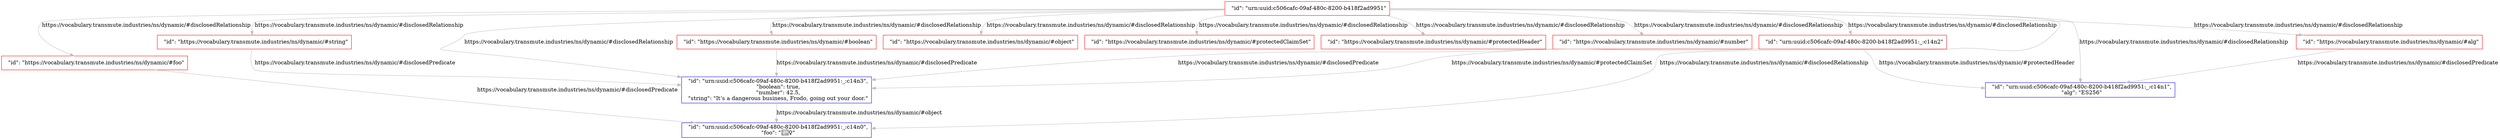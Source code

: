 digraph {
  subgraph "A" {
    "https://vocabulary.transmute.industries/ns/dynamic/#alg" [
      shape = "rectangle";
      color = "red";
      label = "  \"id\": \"https://vocabulary.transmute.industries/ns/dynamic/#alg\"";
    ];
    "https://vocabulary.transmute.industries/ns/dynamic/#boolean" [
      shape = "rectangle";
      color = "red";
      label = "  \"id\": \"https://vocabulary.transmute.industries/ns/dynamic/#boolean\"";
    ];
    "https://vocabulary.transmute.industries/ns/dynamic/#foo" [
      shape = "rectangle";
      color = "red";
      label = "  \"id\": \"https://vocabulary.transmute.industries/ns/dynamic/#foo\"";
    ];
    "https://vocabulary.transmute.industries/ns/dynamic/#number" [
      shape = "rectangle";
      color = "red";
      label = "  \"id\": \"https://vocabulary.transmute.industries/ns/dynamic/#number\"";
    ];
    "https://vocabulary.transmute.industries/ns/dynamic/#object" [
      shape = "rectangle";
      color = "red";
      label = "  \"id\": \"https://vocabulary.transmute.industries/ns/dynamic/#object\"";
    ];
    "https://vocabulary.transmute.industries/ns/dynamic/#protectedClaimSet" [
      shape = "rectangle";
      color = "red";
      label = "  \"id\": \"https://vocabulary.transmute.industries/ns/dynamic/#protectedClaimSet\"";
    ];
    "https://vocabulary.transmute.industries/ns/dynamic/#protectedHeader" [
      shape = "rectangle";
      color = "red";
      label = "  \"id\": \"https://vocabulary.transmute.industries/ns/dynamic/#protectedHeader\"";
    ];
    "https://vocabulary.transmute.industries/ns/dynamic/#string" [
      shape = "rectangle";
      color = "red";
      label = "  \"id\": \"https://vocabulary.transmute.industries/ns/dynamic/#string\"";
    ];
    "urn:uuid:c506cafc-09af-480c-8200-b418f2ad9951" [
      shape = "rectangle";
      color = "red";
      label = "  \"id\": \"urn:uuid:c506cafc-09af-480c-8200-b418f2ad9951\"";
    ];
    "urn:uuid:c506cafc-09af-480c-8200-b418f2ad9951:_:c14n0" [
      shape = "rectangle";
      color = "blue";
      label = "  \"id\": \"urn:uuid:c506cafc-09af-480c-8200-b418f2ad9951:_:c14n0\",\n  \"foo\": \"🙋‍♀️\"";
    ];
    "urn:uuid:c506cafc-09af-480c-8200-b418f2ad9951:_:c14n1" [
      shape = "rectangle";
      color = "blue";
      label = "  \"id\": \"urn:uuid:c506cafc-09af-480c-8200-b418f2ad9951:_:c14n1\",\n  \"alg\": \"ES256\"";
    ];
    "urn:uuid:c506cafc-09af-480c-8200-b418f2ad9951:_:c14n2" [
      shape = "rectangle";
      color = "red";
      label = "  \"id\": \"urn:uuid:c506cafc-09af-480c-8200-b418f2ad9951:_:c14n2\"";
    ];
    "urn:uuid:c506cafc-09af-480c-8200-b418f2ad9951:_:c14n3" [
      shape = "rectangle";
      color = "blue";
      label = "  \"id\": \"urn:uuid:c506cafc-09af-480c-8200-b418f2ad9951:_:c14n3\",\n  \"boolean\": true,\n  \"number\": 42.5,\n  \"string\": \"It’s a dangerous business, Frodo, going out your door.\"";
    ];
    "https://vocabulary.transmute.industries/ns/dynamic/#alg" -> "urn:uuid:c506cafc-09af-480c-8200-b418f2ad9951:_:c14n1" [
      label = "https://vocabulary.transmute.industries/ns/dynamic/#disclosedPredicate";
      color = "gray";
    ];
    "https://vocabulary.transmute.industries/ns/dynamic/#boolean" -> "urn:uuid:c506cafc-09af-480c-8200-b418f2ad9951:_:c14n3" [
      label = "https://vocabulary.transmute.industries/ns/dynamic/#disclosedPredicate";
      color = "gray";
    ];
    "https://vocabulary.transmute.industries/ns/dynamic/#foo" -> "urn:uuid:c506cafc-09af-480c-8200-b418f2ad9951:_:c14n0" [
      label = "https://vocabulary.transmute.industries/ns/dynamic/#disclosedPredicate";
      color = "gray";
    ];
    "https://vocabulary.transmute.industries/ns/dynamic/#number" -> "urn:uuid:c506cafc-09af-480c-8200-b418f2ad9951:_:c14n3" [
      label = "https://vocabulary.transmute.industries/ns/dynamic/#disclosedPredicate";
      color = "gray";
    ];
    "https://vocabulary.transmute.industries/ns/dynamic/#string" -> "urn:uuid:c506cafc-09af-480c-8200-b418f2ad9951:_:c14n3" [
      label = "https://vocabulary.transmute.industries/ns/dynamic/#disclosedPredicate";
      color = "gray";
    ];
    "urn:uuid:c506cafc-09af-480c-8200-b418f2ad9951" -> "urn:uuid:c506cafc-09af-480c-8200-b418f2ad9951:_:c14n0" [
      label = "https://vocabulary.transmute.industries/ns/dynamic/#disclosedRelationship";
      color = "gray";
    ];
    "urn:uuid:c506cafc-09af-480c-8200-b418f2ad9951" -> "https://vocabulary.transmute.industries/ns/dynamic/#foo" [
      label = "https://vocabulary.transmute.industries/ns/dynamic/#disclosedRelationship";
      color = "gray";
    ];
    "urn:uuid:c506cafc-09af-480c-8200-b418f2ad9951" -> "urn:uuid:c506cafc-09af-480c-8200-b418f2ad9951:_:c14n1" [
      label = "https://vocabulary.transmute.industries/ns/dynamic/#disclosedRelationship";
      color = "gray";
    ];
    "urn:uuid:c506cafc-09af-480c-8200-b418f2ad9951" -> "https://vocabulary.transmute.industries/ns/dynamic/#alg" [
      label = "https://vocabulary.transmute.industries/ns/dynamic/#disclosedRelationship";
      color = "gray";
    ];
    "urn:uuid:c506cafc-09af-480c-8200-b418f2ad9951" -> "urn:uuid:c506cafc-09af-480c-8200-b418f2ad9951:_:c14n2" [
      label = "https://vocabulary.transmute.industries/ns/dynamic/#disclosedRelationship";
      color = "gray";
    ];
    "urn:uuid:c506cafc-09af-480c-8200-b418f2ad9951" -> "https://vocabulary.transmute.industries/ns/dynamic/#protectedClaimSet" [
      label = "https://vocabulary.transmute.industries/ns/dynamic/#disclosedRelationship";
      color = "gray";
    ];
    "urn:uuid:c506cafc-09af-480c-8200-b418f2ad9951" -> "urn:uuid:c506cafc-09af-480c-8200-b418f2ad9951:_:c14n3" [
      label = "https://vocabulary.transmute.industries/ns/dynamic/#disclosedRelationship";
      color = "gray";
    ];
    "urn:uuid:c506cafc-09af-480c-8200-b418f2ad9951" -> "https://vocabulary.transmute.industries/ns/dynamic/#protectedHeader" [
      label = "https://vocabulary.transmute.industries/ns/dynamic/#disclosedRelationship";
      color = "gray";
    ];
    "urn:uuid:c506cafc-09af-480c-8200-b418f2ad9951" -> "https://vocabulary.transmute.industries/ns/dynamic/#boolean" [
      label = "https://vocabulary.transmute.industries/ns/dynamic/#disclosedRelationship";
      color = "gray";
    ];
    "urn:uuid:c506cafc-09af-480c-8200-b418f2ad9951" -> "https://vocabulary.transmute.industries/ns/dynamic/#number" [
      label = "https://vocabulary.transmute.industries/ns/dynamic/#disclosedRelationship";
      color = "gray";
    ];
    "urn:uuid:c506cafc-09af-480c-8200-b418f2ad9951" -> "https://vocabulary.transmute.industries/ns/dynamic/#object" [
      label = "https://vocabulary.transmute.industries/ns/dynamic/#disclosedRelationship";
      color = "gray";
    ];
    "urn:uuid:c506cafc-09af-480c-8200-b418f2ad9951" -> "https://vocabulary.transmute.industries/ns/dynamic/#string" [
      label = "https://vocabulary.transmute.industries/ns/dynamic/#disclosedRelationship";
      color = "gray";
    ];
    "urn:uuid:c506cafc-09af-480c-8200-b418f2ad9951:_:c14n2" -> "urn:uuid:c506cafc-09af-480c-8200-b418f2ad9951:_:c14n3" [
      label = "https://vocabulary.transmute.industries/ns/dynamic/#protectedClaimSet";
      color = "gray";
    ];
    "urn:uuid:c506cafc-09af-480c-8200-b418f2ad9951:_:c14n2" -> "urn:uuid:c506cafc-09af-480c-8200-b418f2ad9951:_:c14n1" [
      label = "https://vocabulary.transmute.industries/ns/dynamic/#protectedHeader";
      color = "gray";
    ];
    "urn:uuid:c506cafc-09af-480c-8200-b418f2ad9951:_:c14n3" -> "urn:uuid:c506cafc-09af-480c-8200-b418f2ad9951:_:c14n0" [
      label = "https://vocabulary.transmute.industries/ns/dynamic/#object";
      color = "gray";
    ];
  }
}